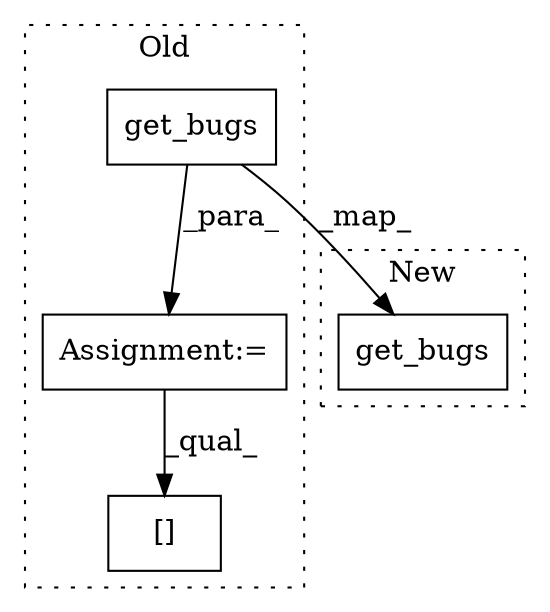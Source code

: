 digraph G {
subgraph cluster0 {
1 [label="get_bugs" a="32" s="24305" l="10" shape="box"];
3 [label="[]" a="2" s="24417,24425" l="4,1" shape="box"];
4 [label="Assignment:=" a="7" s="24225,24315" l="57,2" shape="box"];
label = "Old";
style="dotted";
}
subgraph cluster1 {
2 [label="get_bugs" a="32" s="24291" l="10" shape="box"];
label = "New";
style="dotted";
}
1 -> 4 [label="_para_"];
1 -> 2 [label="_map_"];
4 -> 3 [label="_qual_"];
}